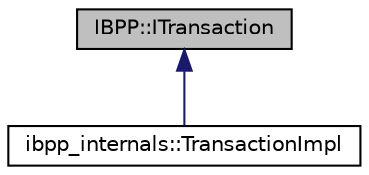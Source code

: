 digraph "IBPP::ITransaction"
{
 // LATEX_PDF_SIZE
  edge [fontname="Helvetica",fontsize="10",labelfontname="Helvetica",labelfontsize="10"];
  node [fontname="Helvetica",fontsize="10",shape=record];
  Node1 [label="IBPP::ITransaction",height=0.2,width=0.4,color="black", fillcolor="grey75", style="filled", fontcolor="black",tooltip=" "];
  Node1 -> Node2 [dir="back",color="midnightblue",fontsize="10",style="solid"];
  Node2 [label="ibpp_internals::TransactionImpl",height=0.2,width=0.4,color="black", fillcolor="white", style="filled",URL="$classibpp__internals_1_1TransactionImpl.html",tooltip=" "];
}
